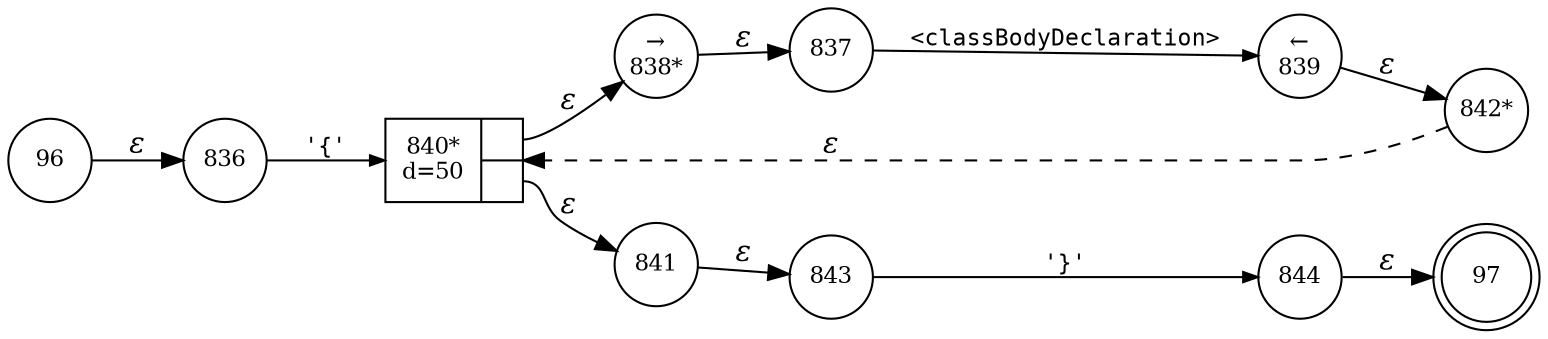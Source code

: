digraph ATN {
rankdir=LR;
s97[fontsize=11, label="97", shape=doublecircle, fixedsize=true, width=.6];
s96[fontsize=11,label="96", shape=circle, fixedsize=true, width=.55, peripheries=1];
s836[fontsize=11,label="836", shape=circle, fixedsize=true, width=.55, peripheries=1];
s837[fontsize=11,label="837", shape=circle, fixedsize=true, width=.55, peripheries=1];
s838[fontsize=11,label="&rarr;\n838*", shape=circle, fixedsize=true, width=.55, peripheries=1];
s839[fontsize=11,label="&larr;\n839", shape=circle, fixedsize=true, width=.55, peripheries=1];
s840[fontsize=11,label="{840*\nd=50|{<p0>|<p1>}}", shape=record, fixedsize=false, peripheries=1];
s841[fontsize=11,label="841", shape=circle, fixedsize=true, width=.55, peripheries=1];
s842[fontsize=11,label="842*", shape=circle, fixedsize=true, width=.55, peripheries=1];
s843[fontsize=11,label="843", shape=circle, fixedsize=true, width=.55, peripheries=1];
s844[fontsize=11,label="844", shape=circle, fixedsize=true, width=.55, peripheries=1];
s96 -> s836 [fontname="Times-Italic", label="&epsilon;"];
s836 -> s840 [fontsize=11, fontname="Courier", arrowsize=.7, label = "'{'", arrowhead = normal];
s840:p0 -> s838 [fontname="Times-Italic", label="&epsilon;"];
s840:p1 -> s841 [fontname="Times-Italic", label="&epsilon;"];
s838 -> s837 [fontname="Times-Italic", label="&epsilon;"];
s841 -> s843 [fontname="Times-Italic", label="&epsilon;"];
s837 -> s839 [fontsize=11, fontname="Courier", arrowsize=.7, label = "<classBodyDeclaration>", arrowhead = normal];
s843 -> s844 [fontsize=11, fontname="Courier", arrowsize=.7, label = "'}'", arrowhead = normal];
s839 -> s842 [fontname="Times-Italic", label="&epsilon;"];
s844 -> s97 [fontname="Times-Italic", label="&epsilon;"];
s842 -> s840 [fontname="Times-Italic", label="&epsilon;", style="dashed"];
}